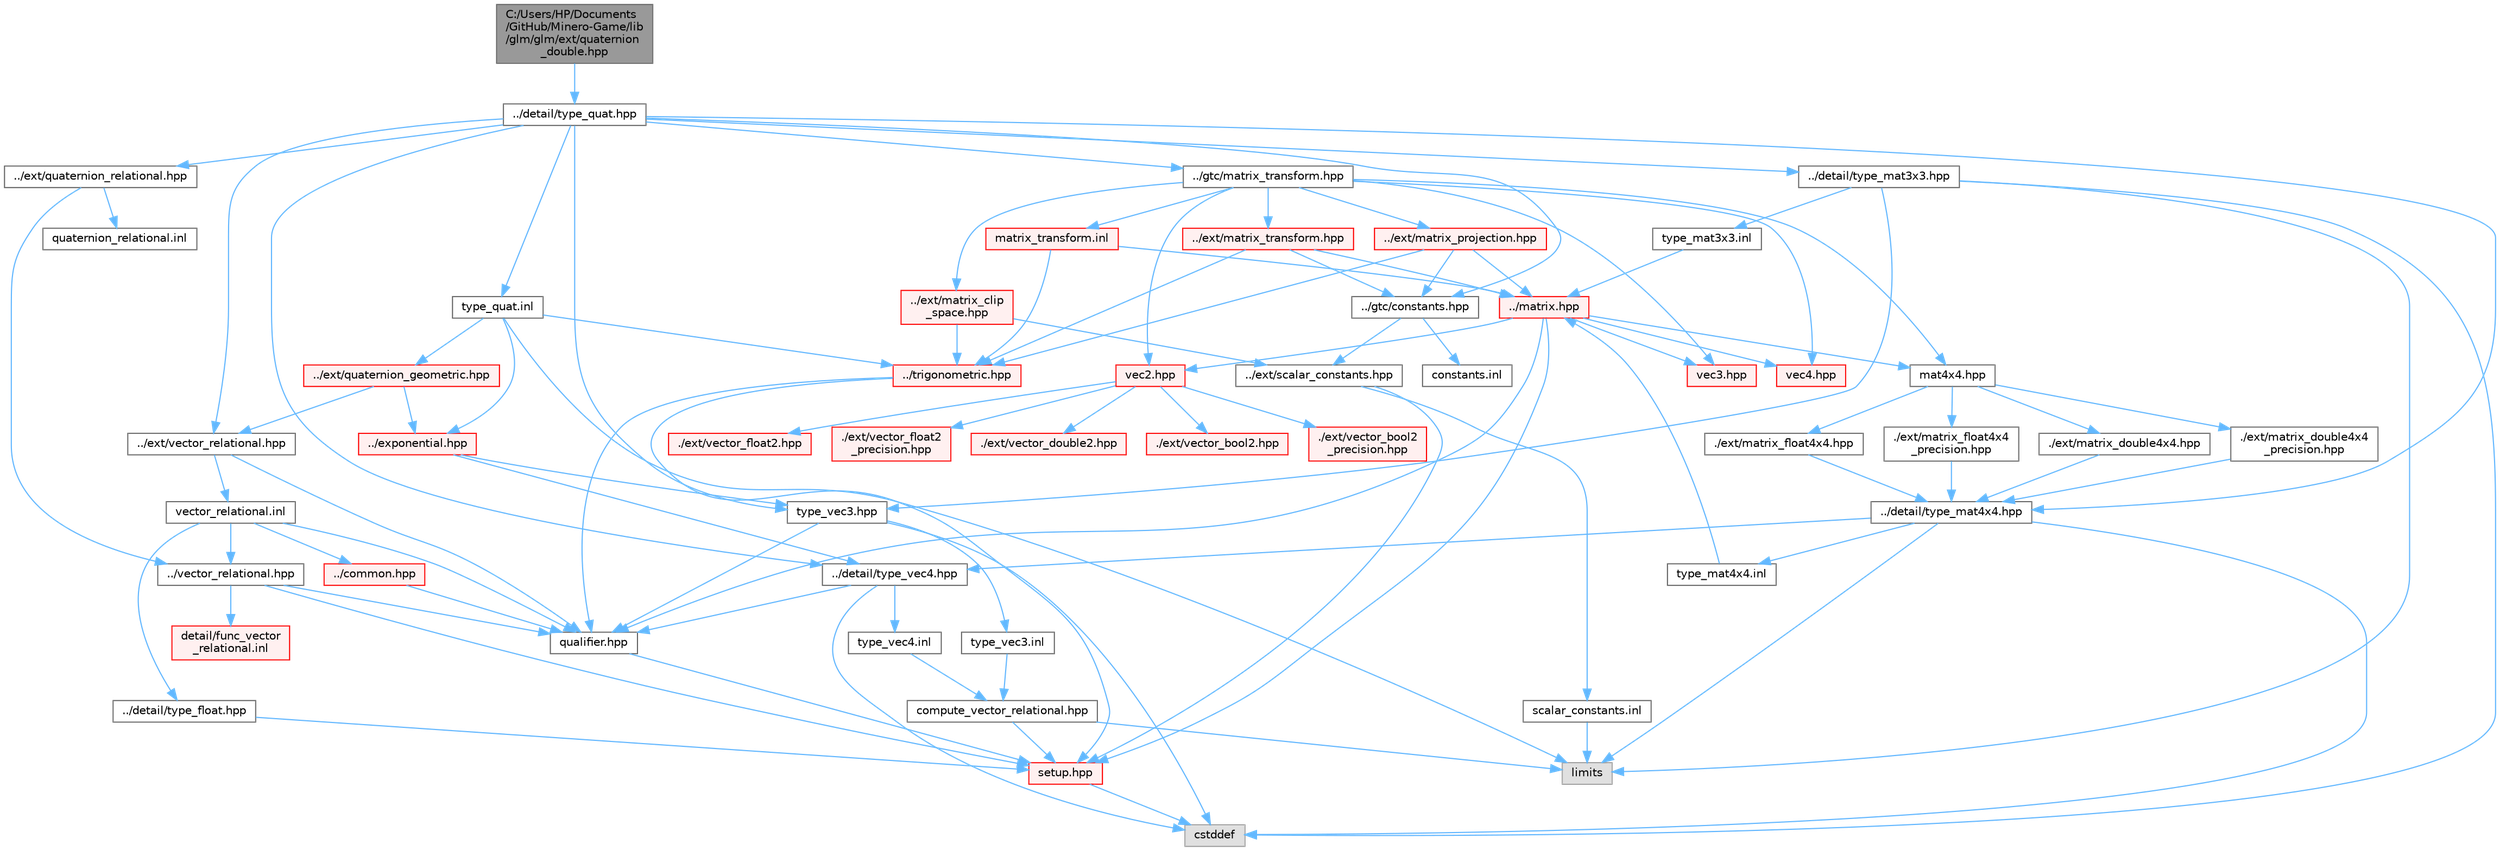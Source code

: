 digraph "C:/Users/HP/Documents/GitHub/Minero-Game/lib/glm/glm/ext/quaternion_double.hpp"
{
 // LATEX_PDF_SIZE
  bgcolor="transparent";
  edge [fontname=Helvetica,fontsize=10,labelfontname=Helvetica,labelfontsize=10];
  node [fontname=Helvetica,fontsize=10,shape=box,height=0.2,width=0.4];
  Node1 [id="Node000001",label="C:/Users/HP/Documents\l/GitHub/Minero-Game/lib\l/glm/glm/ext/quaternion\l_double.hpp",height=0.2,width=0.4,color="gray40", fillcolor="grey60", style="filled", fontcolor="black",tooltip=" "];
  Node1 -> Node2 [id="edge195_Node000001_Node000002",color="steelblue1",style="solid",tooltip=" "];
  Node2 [id="Node000002",label="../detail/type_quat.hpp",height=0.2,width=0.4,color="grey40", fillcolor="white", style="filled",URL="$lib_2glm_2glm_2detail_2type__quat_8hpp.html",tooltip=" "];
  Node2 -> Node3 [id="edge196_Node000002_Node000003",color="steelblue1",style="solid",tooltip=" "];
  Node3 [id="Node000003",label="../detail/type_mat3x3.hpp",height=0.2,width=0.4,color="grey40", fillcolor="white", style="filled",URL="$lib_2glm_2glm_2detail_2type__mat3x3_8hpp.html",tooltip=" "];
  Node3 -> Node4 [id="edge197_Node000003_Node000004",color="steelblue1",style="solid",tooltip=" "];
  Node4 [id="Node000004",label="type_vec3.hpp",height=0.2,width=0.4,color="grey40", fillcolor="white", style="filled",URL="$lib_2glm_2glm_2detail_2type__vec3_8hpp.html",tooltip=" "];
  Node4 -> Node5 [id="edge198_Node000004_Node000005",color="steelblue1",style="solid",tooltip=" "];
  Node5 [id="Node000005",label="qualifier.hpp",height=0.2,width=0.4,color="grey40", fillcolor="white", style="filled",URL="$lib_2glm_2glm_2detail_2qualifier_8hpp.html",tooltip=" "];
  Node5 -> Node6 [id="edge199_Node000005_Node000006",color="steelblue1",style="solid",tooltip=" "];
  Node6 [id="Node000006",label="setup.hpp",height=0.2,width=0.4,color="red", fillcolor="#FFF0F0", style="filled",URL="$lib_2glm_2glm_2detail_2setup_8hpp.html",tooltip=" "];
  Node6 -> Node8 [id="edge200_Node000006_Node000008",color="steelblue1",style="solid",tooltip=" "];
  Node8 [id="Node000008",label="cstddef",height=0.2,width=0.4,color="grey60", fillcolor="#E0E0E0", style="filled",tooltip=" "];
  Node4 -> Node8 [id="edge201_Node000004_Node000008",color="steelblue1",style="solid",tooltip=" "];
  Node4 -> Node10 [id="edge202_Node000004_Node000010",color="steelblue1",style="solid",tooltip=" "];
  Node10 [id="Node000010",label="type_vec3.inl",height=0.2,width=0.4,color="grey40", fillcolor="white", style="filled",URL="$lib_2glm_2glm_2detail_2type__vec3_8inl.html",tooltip=" "];
  Node10 -> Node11 [id="edge203_Node000010_Node000011",color="steelblue1",style="solid",tooltip=" "];
  Node11 [id="Node000011",label="compute_vector_relational.hpp",height=0.2,width=0.4,color="grey40", fillcolor="white", style="filled",URL="$lib_2glm_2glm_2detail_2compute__vector__relational_8hpp.html",tooltip=" "];
  Node11 -> Node6 [id="edge204_Node000011_Node000006",color="steelblue1",style="solid",tooltip=" "];
  Node11 -> Node12 [id="edge205_Node000011_Node000012",color="steelblue1",style="solid",tooltip=" "];
  Node12 [id="Node000012",label="limits",height=0.2,width=0.4,color="grey60", fillcolor="#E0E0E0", style="filled",tooltip=" "];
  Node3 -> Node12 [id="edge206_Node000003_Node000012",color="steelblue1",style="solid",tooltip=" "];
  Node3 -> Node8 [id="edge207_Node000003_Node000008",color="steelblue1",style="solid",tooltip=" "];
  Node3 -> Node13 [id="edge208_Node000003_Node000013",color="steelblue1",style="solid",tooltip=" "];
  Node13 [id="Node000013",label="type_mat3x3.inl",height=0.2,width=0.4,color="grey40", fillcolor="white", style="filled",URL="$lib_2glm_2glm_2detail_2type__mat3x3_8inl.html",tooltip=" "];
  Node13 -> Node14 [id="edge209_Node000013_Node000014",color="steelblue1",style="solid",tooltip=" "];
  Node14 [id="Node000014",label="../matrix.hpp",height=0.2,width=0.4,color="red", fillcolor="#FFF0F0", style="filled",URL="$lib_2glm_2glm_2matrix_8hpp.html",tooltip=" "];
  Node14 -> Node5 [id="edge210_Node000014_Node000005",color="steelblue1",style="solid",tooltip=" "];
  Node14 -> Node6 [id="edge211_Node000014_Node000006",color="steelblue1",style="solid",tooltip=" "];
  Node14 -> Node15 [id="edge212_Node000014_Node000015",color="steelblue1",style="solid",tooltip=" "];
  Node15 [id="Node000015",label="vec2.hpp",height=0.2,width=0.4,color="red", fillcolor="#FFF0F0", style="filled",URL="$lib_2glm_2glm_2vec2_8hpp.html",tooltip=" "];
  Node15 -> Node16 [id="edge213_Node000015_Node000016",color="steelblue1",style="solid",tooltip=" "];
  Node16 [id="Node000016",label="./ext/vector_bool2.hpp",height=0.2,width=0.4,color="red", fillcolor="#FFF0F0", style="filled",URL="$lib_2glm_2glm_2ext_2vector__bool2_8hpp.html",tooltip=" "];
  Node15 -> Node19 [id="edge214_Node000015_Node000019",color="steelblue1",style="solid",tooltip=" "];
  Node19 [id="Node000019",label="./ext/vector_bool2\l_precision.hpp",height=0.2,width=0.4,color="red", fillcolor="#FFF0F0", style="filled",URL="$lib_2glm_2glm_2ext_2vector__bool2__precision_8hpp.html",tooltip=" "];
  Node15 -> Node20 [id="edge215_Node000015_Node000020",color="steelblue1",style="solid",tooltip=" "];
  Node20 [id="Node000020",label="./ext/vector_float2.hpp",height=0.2,width=0.4,color="red", fillcolor="#FFF0F0", style="filled",URL="$lib_2glm_2glm_2ext_2vector__float2_8hpp.html",tooltip=" "];
  Node15 -> Node21 [id="edge216_Node000015_Node000021",color="steelblue1",style="solid",tooltip=" "];
  Node21 [id="Node000021",label="./ext/vector_float2\l_precision.hpp",height=0.2,width=0.4,color="red", fillcolor="#FFF0F0", style="filled",URL="$lib_2glm_2glm_2ext_2vector__float2__precision_8hpp.html",tooltip=" "];
  Node15 -> Node22 [id="edge217_Node000015_Node000022",color="steelblue1",style="solid",tooltip=" "];
  Node22 [id="Node000022",label="./ext/vector_double2.hpp",height=0.2,width=0.4,color="red", fillcolor="#FFF0F0", style="filled",URL="$lib_2glm_2glm_2ext_2vector__double2_8hpp.html",tooltip=" "];
  Node14 -> Node30 [id="edge218_Node000014_Node000030",color="steelblue1",style="solid",tooltip=" "];
  Node30 [id="Node000030",label="vec3.hpp",height=0.2,width=0.4,color="red", fillcolor="#FFF0F0", style="filled",URL="$lib_2glm_2glm_2vec3_8hpp.html",tooltip=" "];
  Node14 -> Node41 [id="edge219_Node000014_Node000041",color="steelblue1",style="solid",tooltip=" "];
  Node41 [id="Node000041",label="vec4.hpp",height=0.2,width=0.4,color="red", fillcolor="#FFF0F0", style="filled",URL="$lib_2glm_2glm_2vec4_8hpp.html",tooltip=" "];
  Node14 -> Node108 [id="edge220_Node000014_Node000108",color="steelblue1",style="solid",tooltip=" "];
  Node108 [id="Node000108",label="mat4x4.hpp",height=0.2,width=0.4,color="grey40", fillcolor="white", style="filled",URL="$lib_2glm_2glm_2mat4x4_8hpp.html",tooltip=" "];
  Node108 -> Node109 [id="edge221_Node000108_Node000109",color="steelblue1",style="solid",tooltip=" "];
  Node109 [id="Node000109",label="./ext/matrix_double4x4.hpp",height=0.2,width=0.4,color="grey40", fillcolor="white", style="filled",URL="$lib_2glm_2glm_2ext_2matrix__double4x4_8hpp.html",tooltip=" "];
  Node109 -> Node110 [id="edge222_Node000109_Node000110",color="steelblue1",style="solid",tooltip=" "];
  Node110 [id="Node000110",label="../detail/type_mat4x4.hpp",height=0.2,width=0.4,color="grey40", fillcolor="white", style="filled",URL="$lib_2glm_2glm_2detail_2type__mat4x4_8hpp.html",tooltip=" "];
  Node110 -> Node43 [id="edge223_Node000110_Node000043",color="steelblue1",style="solid",tooltip=" "];
  Node43 [id="Node000043",label="../detail/type_vec4.hpp",height=0.2,width=0.4,color="grey40", fillcolor="white", style="filled",URL="$lib_2glm_2glm_2detail_2type__vec4_8hpp.html",tooltip=" "];
  Node43 -> Node5 [id="edge224_Node000043_Node000005",color="steelblue1",style="solid",tooltip=" "];
  Node43 -> Node8 [id="edge225_Node000043_Node000008",color="steelblue1",style="solid",tooltip=" "];
  Node43 -> Node44 [id="edge226_Node000043_Node000044",color="steelblue1",style="solid",tooltip=" "];
  Node44 [id="Node000044",label="type_vec4.inl",height=0.2,width=0.4,color="grey40", fillcolor="white", style="filled",URL="$lib_2glm_2glm_2detail_2type__vec4_8inl.html",tooltip=" "];
  Node44 -> Node11 [id="edge227_Node000044_Node000011",color="steelblue1",style="solid",tooltip=" "];
  Node110 -> Node12 [id="edge228_Node000110_Node000012",color="steelblue1",style="solid",tooltip=" "];
  Node110 -> Node8 [id="edge229_Node000110_Node000008",color="steelblue1",style="solid",tooltip=" "];
  Node110 -> Node111 [id="edge230_Node000110_Node000111",color="steelblue1",style="solid",tooltip=" "];
  Node111 [id="Node000111",label="type_mat4x4.inl",height=0.2,width=0.4,color="grey40", fillcolor="white", style="filled",URL="$lib_2glm_2glm_2detail_2type__mat4x4_8inl.html",tooltip=" "];
  Node111 -> Node14 [id="edge231_Node000111_Node000014",color="steelblue1",style="solid",tooltip=" "];
  Node108 -> Node112 [id="edge232_Node000108_Node000112",color="steelblue1",style="solid",tooltip=" "];
  Node112 [id="Node000112",label="./ext/matrix_double4x4\l_precision.hpp",height=0.2,width=0.4,color="grey40", fillcolor="white", style="filled",URL="$lib_2glm_2glm_2ext_2matrix__double4x4__precision_8hpp.html",tooltip=" "];
  Node112 -> Node110 [id="edge233_Node000112_Node000110",color="steelblue1",style="solid",tooltip=" "];
  Node108 -> Node113 [id="edge234_Node000108_Node000113",color="steelblue1",style="solid",tooltip=" "];
  Node113 [id="Node000113",label="./ext/matrix_float4x4.hpp",height=0.2,width=0.4,color="grey40", fillcolor="white", style="filled",URL="$lib_2glm_2glm_2ext_2matrix__float4x4_8hpp.html",tooltip=" "];
  Node113 -> Node110 [id="edge235_Node000113_Node000110",color="steelblue1",style="solid",tooltip=" "];
  Node108 -> Node114 [id="edge236_Node000108_Node000114",color="steelblue1",style="solid",tooltip=" "];
  Node114 [id="Node000114",label="./ext/matrix_float4x4\l_precision.hpp",height=0.2,width=0.4,color="grey40", fillcolor="white", style="filled",URL="$lib_2glm_2glm_2ext_2matrix__float4x4__precision_8hpp.html",tooltip=" "];
  Node114 -> Node110 [id="edge237_Node000114_Node000110",color="steelblue1",style="solid",tooltip=" "];
  Node2 -> Node110 [id="edge238_Node000002_Node000110",color="steelblue1",style="solid",tooltip=" "];
  Node2 -> Node4 [id="edge239_Node000002_Node000004",color="steelblue1",style="solid",tooltip=" "];
  Node2 -> Node43 [id="edge240_Node000002_Node000043",color="steelblue1",style="solid",tooltip=" "];
  Node2 -> Node131 [id="edge241_Node000002_Node000131",color="steelblue1",style="solid",tooltip=" "];
  Node131 [id="Node000131",label="../ext/vector_relational.hpp",height=0.2,width=0.4,color="grey40", fillcolor="white", style="filled",URL="$lib_2glm_2glm_2ext_2vector__relational_8hpp.html",tooltip=" "];
  Node131 -> Node5 [id="edge242_Node000131_Node000005",color="steelblue1",style="solid",tooltip=" "];
  Node131 -> Node132 [id="edge243_Node000131_Node000132",color="steelblue1",style="solid",tooltip=" "];
  Node132 [id="Node000132",label="vector_relational.inl",height=0.2,width=0.4,color="grey40", fillcolor="white", style="filled",URL="$lib_2glm_2glm_2ext_2vector__relational_8inl.html",tooltip=" "];
  Node132 -> Node123 [id="edge244_Node000132_Node000123",color="steelblue1",style="solid",tooltip=" "];
  Node123 [id="Node000123",label="../vector_relational.hpp",height=0.2,width=0.4,color="grey40", fillcolor="white", style="filled",URL="$lib_2glm_2glm_2vector__relational_8hpp.html",tooltip=" "];
  Node123 -> Node5 [id="edge245_Node000123_Node000005",color="steelblue1",style="solid",tooltip=" "];
  Node123 -> Node6 [id="edge246_Node000123_Node000006",color="steelblue1",style="solid",tooltip=" "];
  Node123 -> Node124 [id="edge247_Node000123_Node000124",color="steelblue1",style="solid",tooltip=" "];
  Node124 [id="Node000124",label="detail/func_vector\l_relational.inl",height=0.2,width=0.4,color="red", fillcolor="#FFF0F0", style="filled",URL="$lib_2glm_2glm_2detail_2func__vector__relational_8inl.html",tooltip=" "];
  Node132 -> Node127 [id="edge248_Node000132_Node000127",color="steelblue1",style="solid",tooltip=" "];
  Node127 [id="Node000127",label="../common.hpp",height=0.2,width=0.4,color="red", fillcolor="#FFF0F0", style="filled",URL="$lib_2glm_2glm_2common_8hpp.html",tooltip=" "];
  Node127 -> Node5 [id="edge249_Node000127_Node000005",color="steelblue1",style="solid",tooltip=" "];
  Node132 -> Node5 [id="edge250_Node000132_Node000005",color="steelblue1",style="solid",tooltip=" "];
  Node132 -> Node133 [id="edge251_Node000132_Node000133",color="steelblue1",style="solid",tooltip=" "];
  Node133 [id="Node000133",label="../detail/type_float.hpp",height=0.2,width=0.4,color="grey40", fillcolor="white", style="filled",URL="$lib_2glm_2glm_2detail_2type__float_8hpp.html",tooltip=" "];
  Node133 -> Node6 [id="edge252_Node000133_Node000006",color="steelblue1",style="solid",tooltip=" "];
  Node2 -> Node134 [id="edge253_Node000002_Node000134",color="steelblue1",style="solid",tooltip=" "];
  Node134 [id="Node000134",label="../ext/quaternion_relational.hpp",height=0.2,width=0.4,color="grey40", fillcolor="white", style="filled",URL="$lib_2glm_2glm_2ext_2quaternion__relational_8hpp.html",tooltip=" "];
  Node134 -> Node123 [id="edge254_Node000134_Node000123",color="steelblue1",style="solid",tooltip=" "];
  Node134 -> Node135 [id="edge255_Node000134_Node000135",color="steelblue1",style="solid",tooltip=" "];
  Node135 [id="Node000135",label="quaternion_relational.inl",height=0.2,width=0.4,color="grey40", fillcolor="white", style="filled",URL="$lib_2glm_2glm_2ext_2quaternion__relational_8inl.html",tooltip=" "];
  Node2 -> Node136 [id="edge256_Node000002_Node000136",color="steelblue1",style="solid",tooltip=" "];
  Node136 [id="Node000136",label="../gtc/constants.hpp",height=0.2,width=0.4,color="grey40", fillcolor="white", style="filled",URL="$lib_2glm_2glm_2gtc_2constants_8hpp.html",tooltip=" "];
  Node136 -> Node137 [id="edge257_Node000136_Node000137",color="steelblue1",style="solid",tooltip=" "];
  Node137 [id="Node000137",label="../ext/scalar_constants.hpp",height=0.2,width=0.4,color="grey40", fillcolor="white", style="filled",URL="$lib_2glm_2glm_2ext_2scalar__constants_8hpp.html",tooltip=" "];
  Node137 -> Node6 [id="edge258_Node000137_Node000006",color="steelblue1",style="solid",tooltip=" "];
  Node137 -> Node138 [id="edge259_Node000137_Node000138",color="steelblue1",style="solid",tooltip=" "];
  Node138 [id="Node000138",label="scalar_constants.inl",height=0.2,width=0.4,color="grey40", fillcolor="white", style="filled",URL="$lib_2glm_2glm_2ext_2scalar__constants_8inl.html",tooltip=" "];
  Node138 -> Node12 [id="edge260_Node000138_Node000012",color="steelblue1",style="solid",tooltip=" "];
  Node136 -> Node139 [id="edge261_Node000136_Node000139",color="steelblue1",style="solid",tooltip=" "];
  Node139 [id="Node000139",label="constants.inl",height=0.2,width=0.4,color="grey40", fillcolor="white", style="filled",URL="$lib_2glm_2glm_2gtc_2constants_8inl.html",tooltip=" "];
  Node2 -> Node140 [id="edge262_Node000002_Node000140",color="steelblue1",style="solid",tooltip=" "];
  Node140 [id="Node000140",label="../gtc/matrix_transform.hpp",height=0.2,width=0.4,color="grey40", fillcolor="white", style="filled",URL="$lib_2glm_2glm_2gtc_2matrix__transform_8hpp.html",tooltip=" "];
  Node140 -> Node108 [id="edge263_Node000140_Node000108",color="steelblue1",style="solid",tooltip=" "];
  Node140 -> Node15 [id="edge264_Node000140_Node000015",color="steelblue1",style="solid",tooltip=" "];
  Node140 -> Node30 [id="edge265_Node000140_Node000030",color="steelblue1",style="solid",tooltip=" "];
  Node140 -> Node41 [id="edge266_Node000140_Node000041",color="steelblue1",style="solid",tooltip=" "];
  Node140 -> Node141 [id="edge267_Node000140_Node000141",color="steelblue1",style="solid",tooltip=" "];
  Node141 [id="Node000141",label="../ext/matrix_projection.hpp",height=0.2,width=0.4,color="red", fillcolor="#FFF0F0", style="filled",URL="$lib_2glm_2glm_2ext_2matrix__projection_8hpp.html",tooltip=" "];
  Node141 -> Node136 [id="edge268_Node000141_Node000136",color="steelblue1",style="solid",tooltip=" "];
  Node141 -> Node142 [id="edge269_Node000141_Node000142",color="steelblue1",style="solid",tooltip=" "];
  Node142 [id="Node000142",label="../trigonometric.hpp",height=0.2,width=0.4,color="red", fillcolor="#FFF0F0", style="filled",URL="$lib_2glm_2glm_2trigonometric_8hpp.html",tooltip=" "];
  Node142 -> Node6 [id="edge270_Node000142_Node000006",color="steelblue1",style="solid",tooltip=" "];
  Node142 -> Node5 [id="edge271_Node000142_Node000005",color="steelblue1",style="solid",tooltip=" "];
  Node141 -> Node14 [id="edge272_Node000141_Node000014",color="steelblue1",style="solid",tooltip=" "];
  Node140 -> Node146 [id="edge273_Node000140_Node000146",color="steelblue1",style="solid",tooltip=" "];
  Node146 [id="Node000146",label="../ext/matrix_clip\l_space.hpp",height=0.2,width=0.4,color="red", fillcolor="#FFF0F0", style="filled",URL="$lib_2glm_2glm_2ext_2matrix__clip__space_8hpp.html",tooltip=" "];
  Node146 -> Node137 [id="edge274_Node000146_Node000137",color="steelblue1",style="solid",tooltip=" "];
  Node146 -> Node142 [id="edge275_Node000146_Node000142",color="steelblue1",style="solid",tooltip=" "];
  Node140 -> Node148 [id="edge276_Node000140_Node000148",color="steelblue1",style="solid",tooltip=" "];
  Node148 [id="Node000148",label="../ext/matrix_transform.hpp",height=0.2,width=0.4,color="red", fillcolor="#FFF0F0", style="filled",URL="$lib_2glm_2glm_2ext_2matrix__transform_8hpp.html",tooltip=" "];
  Node148 -> Node136 [id="edge277_Node000148_Node000136",color="steelblue1",style="solid",tooltip=" "];
  Node148 -> Node142 [id="edge278_Node000148_Node000142",color="steelblue1",style="solid",tooltip=" "];
  Node148 -> Node14 [id="edge279_Node000148_Node000014",color="steelblue1",style="solid",tooltip=" "];
  Node140 -> Node150 [id="edge280_Node000140_Node000150",color="steelblue1",style="solid",tooltip=" "];
  Node150 [id="Node000150",label="matrix_transform.inl",height=0.2,width=0.4,color="red", fillcolor="#FFF0F0", style="filled",URL="$lib_2glm_2glm_2gtc_2matrix__transform_8inl.html",tooltip=" "];
  Node150 -> Node142 [id="edge281_Node000150_Node000142",color="steelblue1",style="solid",tooltip=" "];
  Node150 -> Node14 [id="edge282_Node000150_Node000014",color="steelblue1",style="solid",tooltip=" "];
  Node2 -> Node151 [id="edge283_Node000002_Node000151",color="steelblue1",style="solid",tooltip=" "];
  Node151 [id="Node000151",label="type_quat.inl",height=0.2,width=0.4,color="grey40", fillcolor="white", style="filled",URL="$lib_2glm_2glm_2detail_2type__quat_8inl.html",tooltip=" "];
  Node151 -> Node142 [id="edge284_Node000151_Node000142",color="steelblue1",style="solid",tooltip=" "];
  Node151 -> Node118 [id="edge285_Node000151_Node000118",color="steelblue1",style="solid",tooltip=" "];
  Node118 [id="Node000118",label="../exponential.hpp",height=0.2,width=0.4,color="red", fillcolor="#FFF0F0", style="filled",URL="$lib_2glm_2glm_2exponential_8hpp.html",tooltip=" "];
  Node118 -> Node4 [id="edge286_Node000118_Node000004",color="steelblue1",style="solid",tooltip=" "];
  Node118 -> Node43 [id="edge287_Node000118_Node000043",color="steelblue1",style="solid",tooltip=" "];
  Node151 -> Node152 [id="edge288_Node000151_Node000152",color="steelblue1",style="solid",tooltip=" "];
  Node152 [id="Node000152",label="../ext/quaternion_geometric.hpp",height=0.2,width=0.4,color="red", fillcolor="#FFF0F0", style="filled",URL="$lib_2glm_2glm_2ext_2quaternion__geometric_8hpp.html",tooltip=" "];
  Node152 -> Node118 [id="edge289_Node000152_Node000118",color="steelblue1",style="solid",tooltip=" "];
  Node152 -> Node131 [id="edge290_Node000152_Node000131",color="steelblue1",style="solid",tooltip=" "];
  Node151 -> Node12 [id="edge291_Node000151_Node000012",color="steelblue1",style="solid",tooltip=" "];
}
